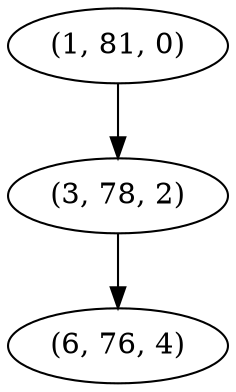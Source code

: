 digraph tree {
    "(1, 81, 0)";
    "(3, 78, 2)";
    "(6, 76, 4)";
    "(1, 81, 0)" -> "(3, 78, 2)";
    "(3, 78, 2)" -> "(6, 76, 4)";
}
